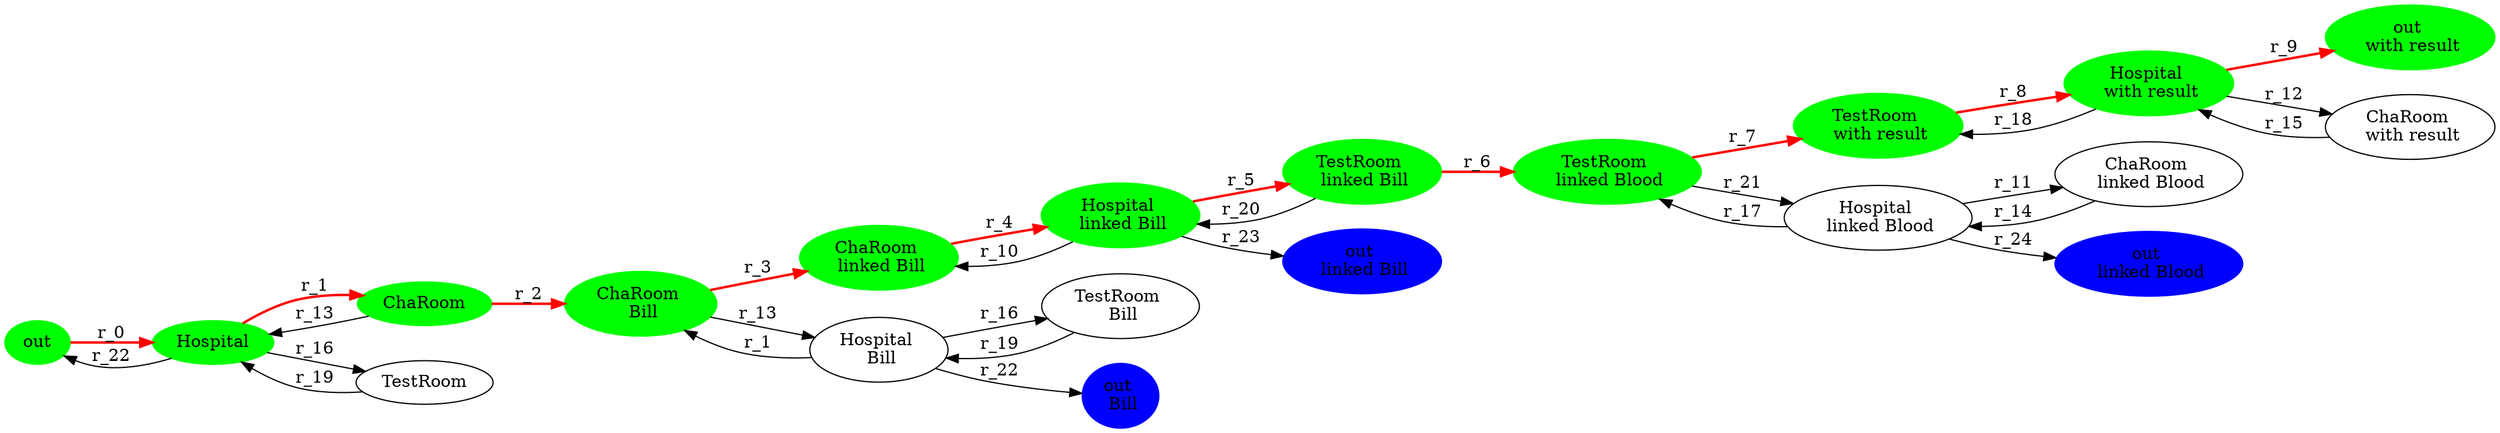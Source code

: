 digraph reaction_graph {
rankdir = LR;

n1e[label="out",color="green",style="filled"]
//Patient out of Hospital
 n1e -> n2e[label="r_0",color="red",style="bold"];

n2e[label="Hospital",color="green",style="filled"]
//Patient in Hospital
 n2e -> n3e[label="r_1",color="red",style="bold"];
 n2e -> n4e[label="r_16"];
 n2e -> n1e[label="r_22"];

n3e[label="ChaRoom",color="green",style="filled"]
//Patient in ChargingRoom
 n3e -> n5e[label="r_2",color="red",style="bold"];
 n3e -> n2e[label="r_13"];

n4e[label="TestRoom"]
//Patient in TestingRoom
 n4e -> n2e[label="r_19"];

n5e[label="ChaRoom \n Bill",color="green",style="filled"]
//Patient in ChargingRoom && Bill in ChargingRoom
 n5e -> n6e[label="r_3",color="red",style="bold"];
 n5e -> n7e[label="r_13"];

n6e[label="ChaRoom \n linked Bill",color="green",style="filled"]
//Patient in ChargingRoom && Patient linked Bill
 n6e -> n8e[label="r_4",color="red",style="bold"];

n7e[label="Hospital \n Bill"]
//Patient in Hospital && Bill in ChargingRoom
 n7e -> n5e[label="r_1"];
 n7e -> n9e[label="r_16"];
 n7e -> n10e[label="r_22"];

n8e[label="Hospital \n linked Bill",color="green",style="filled"]
//Patient in Hospital && Patient linked Bill
 n8e -> n11e[label="r_5",color="red",style="bold"];
 n8e -> n6e[label="r_10"];
 n8e -> n12e[label="r_23"];

n9e[label="TestRoom \n Bill"]
//Patient in TestingRoom && Bill in ChargingRoom
 n9e -> n7e[label="r_19"];

n10e[label="out \n Bill",color="blue",style="filled"]
//Patient out of Hospital && Bill in ChargingRoom

n11e[label="TestRoom \n linked Bill",color="green",style="filled"]
//Patient in TestingRoom && Patient linked Bill
 n11e -> n13e[label="r_6",color="red",style="bold"];
 n11e -> n8e[label="r_20"];

n12e[label="out \n linked Bill",color="blue",style="filled"]
//Patient out of Hospital && Patient linked Bill

n13e[label="TestRoom \n linked Blood",color="green",style="filled"]
//Patient in TestingRoom && Patient linked Blood
 n13e -> n14e[label="r_7",color="red",style="bold"];
 n13e -> n15e[label="r_21"];

n14e[label="TestRoom \n with result",color="green",style="filled"]
//Patient in TestingRoom && Patient with TestingResults
 n14e -> n16e[label="r_8",color="red",style="bold"];

n15e[label="Hospital \n linked Blood"]
//Patient in Hospital && Patient linked Blood
 n15e -> n17e[label="r_11"];
 n15e -> n13e[label="r_17"];
 n15e -> n18e[label="r_24"];

n16e[label="Hospital \n with result",color="green",style="filled"]
//Patient in Hospital && Patient with TestingResults
 n16e -> n19e[label="r_9",color="red",style="bold"];
 n16e -> n20e[label="r_12"];
 n16e -> n14e[label="r_18"];

n17e[label="ChaRoom \n linked Blood"]
//Patient in ChargingRoom && Patient linked Blood
 n17e -> n15e[label="r_14"];

n18e[label="out \n linked Blood",color="blue",style="filled"]
//Patient out of Hospital && Patient linked Blood

n19e[label="out \n with result",color="green",style="filled"]
//Patient out of Hospital && Patient with TestingResults

n20e[label="ChaRoom \n with result"]
//Patient in ChargingRoom && Patient with TestingResults
 n20e -> n16e[label="r_15"];
}